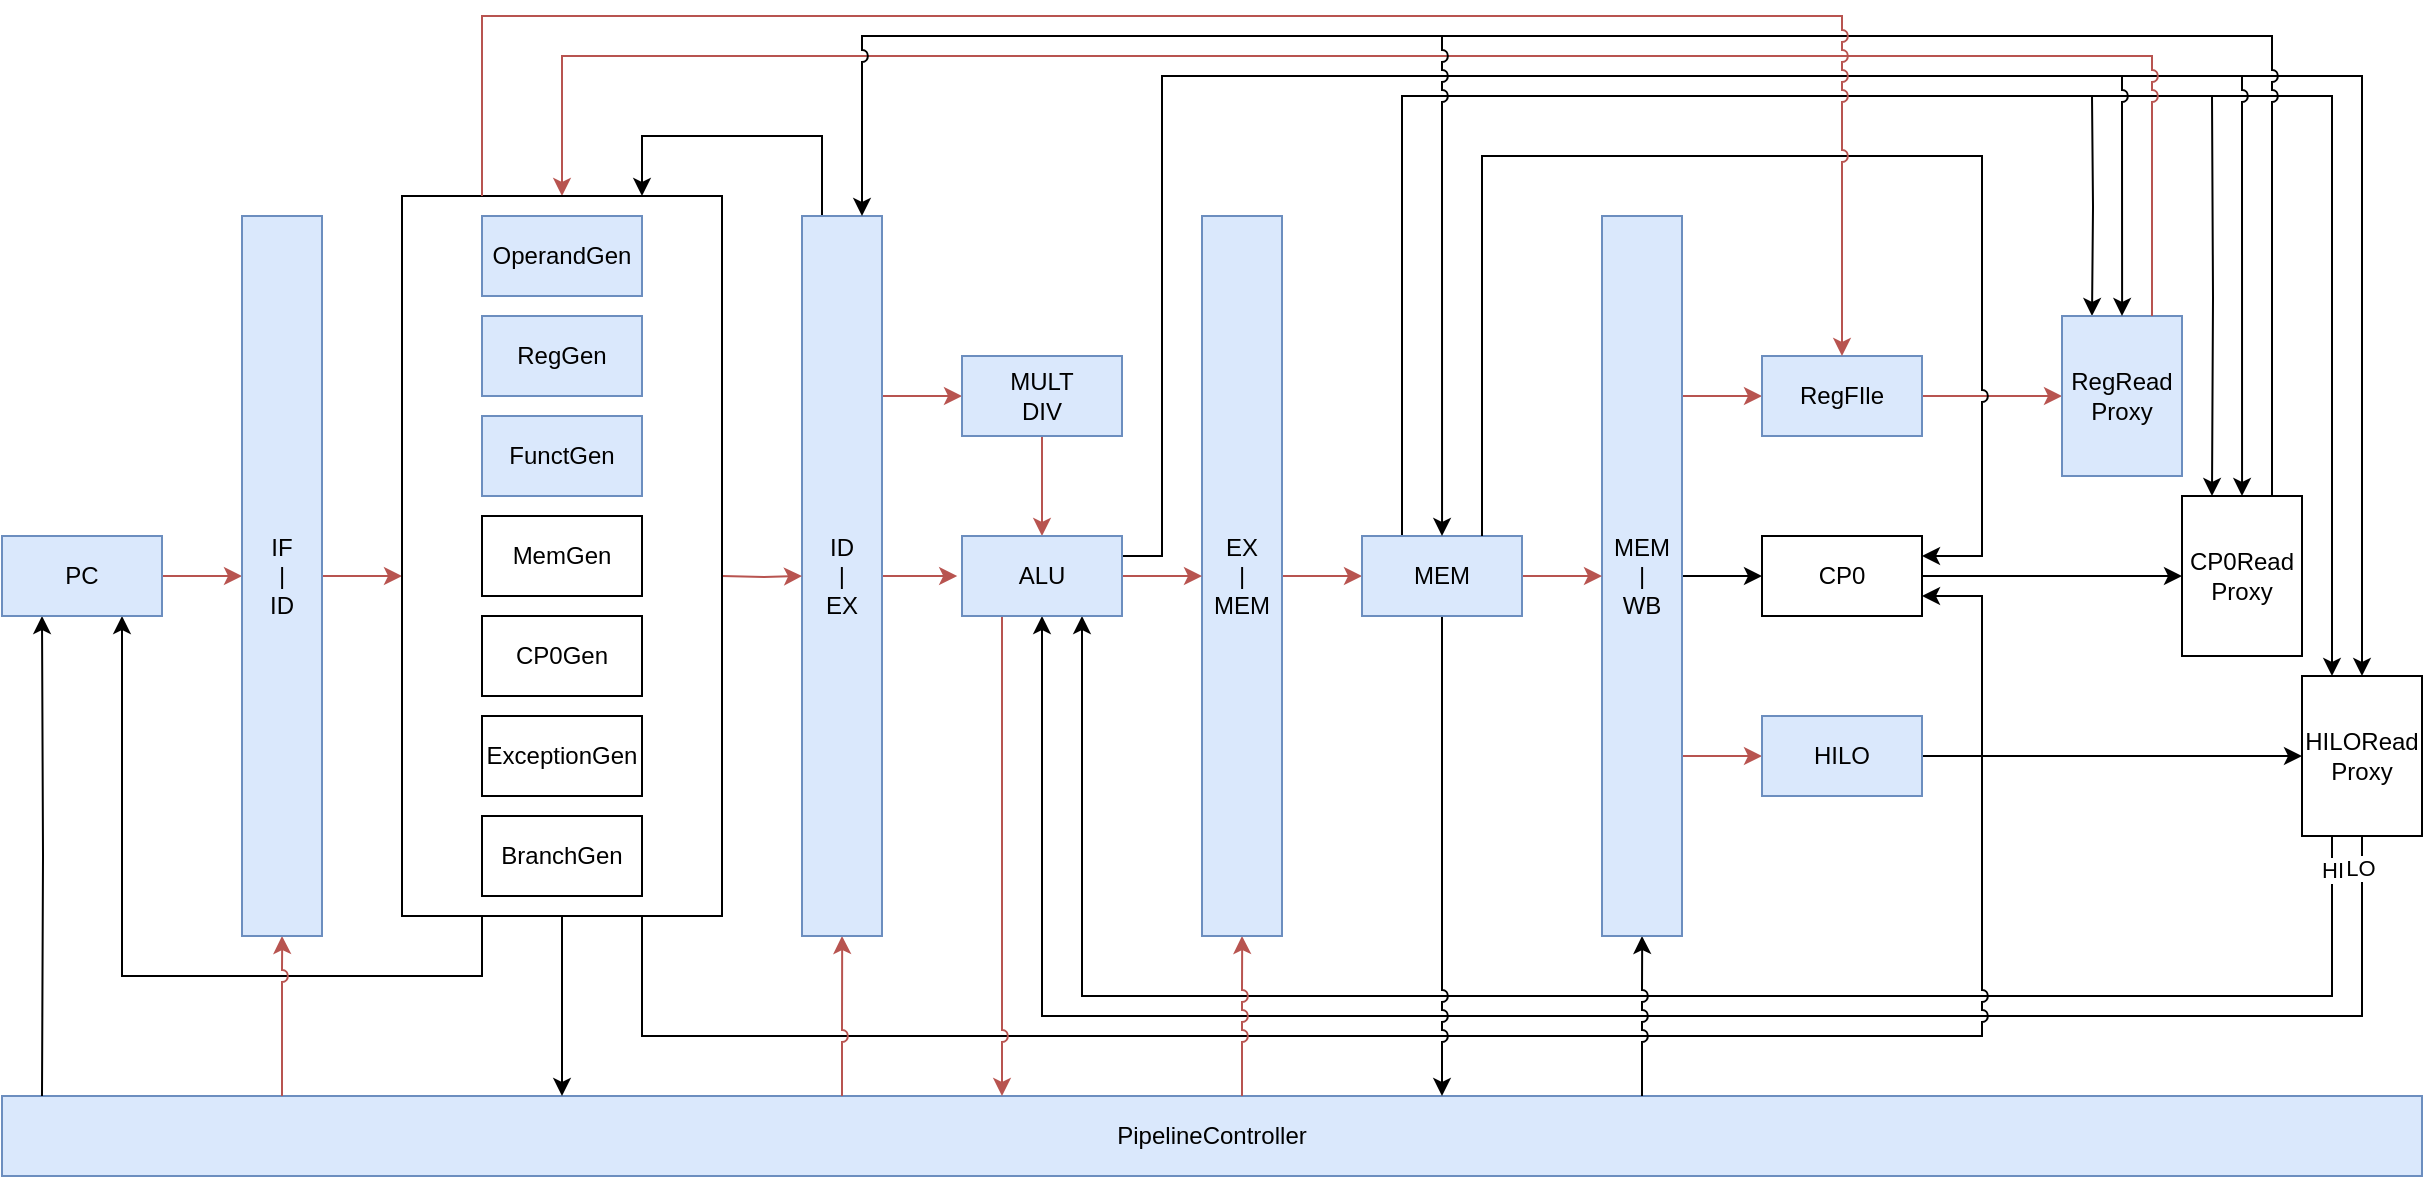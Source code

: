 <mxfile version="14.4.3" type="github">
  <diagram id="Vwi1EXBxK2TPIhp4Lb0i" name="Page-1">
    <mxGraphModel dx="884" dy="734" grid="1" gridSize="10" guides="1" tooltips="1" connect="1" arrows="1" fold="1" page="1" pageScale="1" pageWidth="1654" pageHeight="1169" math="0" shadow="0">
      <root>
        <mxCell id="0" />
        <mxCell id="1" parent="0" />
        <mxCell id="HVTnf8Vjbv1rIwPG2XYA-1" value="" style="endArrow=none;html=1;" parent="1" edge="1">
          <mxGeometry width="50" height="50" relative="1" as="geometry">
            <mxPoint x="1340" y="210" as="sourcePoint" />
            <mxPoint x="1400" y="210" as="targetPoint" />
          </mxGeometry>
        </mxCell>
        <mxCell id="HVTnf8Vjbv1rIwPG2XYA-2" value="" style="endArrow=none;html=1;" parent="1" edge="1">
          <mxGeometry width="50" height="50" relative="1" as="geometry">
            <mxPoint x="1325" y="220" as="sourcePoint" />
            <mxPoint x="1385" y="220" as="targetPoint" />
          </mxGeometry>
        </mxCell>
        <mxCell id="HVTnf8Vjbv1rIwPG2XYA-3" value="" style="endArrow=none;html=1;exitX=1;exitY=0.25;exitDx=0;exitDy=0;jumpStyle=arc;rounded=0;" parent="1" source="HVTnf8Vjbv1rIwPG2XYA-39" edge="1">
          <mxGeometry width="50" height="50" relative="1" as="geometry">
            <mxPoint x="840" y="320" as="sourcePoint" />
            <mxPoint x="1341.333" y="210" as="targetPoint" />
            <Array as="points">
              <mxPoint x="860" y="450" />
              <mxPoint x="860" y="210" />
            </Array>
          </mxGeometry>
        </mxCell>
        <mxCell id="HVTnf8Vjbv1rIwPG2XYA-4" value="" style="endArrow=none;html=1;exitX=0.25;exitY=0;exitDx=0;exitDy=0;rounded=0;" parent="1" source="HVTnf8Vjbv1rIwPG2XYA-42" edge="1">
          <mxGeometry width="50" height="50" relative="1" as="geometry">
            <mxPoint x="975" y="440" as="sourcePoint" />
            <mxPoint x="1325" y="220" as="targetPoint" />
            <Array as="points">
              <mxPoint x="980" y="220" />
            </Array>
          </mxGeometry>
        </mxCell>
        <mxCell id="HVTnf8Vjbv1rIwPG2XYA-5" style="edgeStyle=orthogonalEdgeStyle;rounded=0;orthogonalLoop=1;jettySize=auto;html=1;exitX=0.5;exitY=1;exitDx=0;exitDy=0;entryX=0.5;entryY=1;entryDx=0;entryDy=0;" parent="1" source="HVTnf8Vjbv1rIwPG2XYA-53" target="HVTnf8Vjbv1rIwPG2XYA-39" edge="1">
          <mxGeometry relative="1" as="geometry">
            <Array as="points">
              <mxPoint x="1460" y="680" />
              <mxPoint x="800" y="680" />
            </Array>
          </mxGeometry>
        </mxCell>
        <mxCell id="HVTnf8Vjbv1rIwPG2XYA-6" value="LO" style="edgeLabel;html=1;align=center;verticalAlign=middle;resizable=0;points=[];" parent="HVTnf8Vjbv1rIwPG2XYA-5" vertex="1" connectable="0">
          <mxGeometry x="-0.967" y="-1" relative="1" as="geometry">
            <mxPoint as="offset" />
          </mxGeometry>
        </mxCell>
        <mxCell id="HVTnf8Vjbv1rIwPG2XYA-7" style="edgeStyle=orthogonalEdgeStyle;rounded=0;orthogonalLoop=1;jettySize=auto;html=1;exitX=0.25;exitY=1;exitDx=0;exitDy=0;entryX=0.75;entryY=1;entryDx=0;entryDy=0;" parent="1" source="HVTnf8Vjbv1rIwPG2XYA-53" target="HVTnf8Vjbv1rIwPG2XYA-39" edge="1">
          <mxGeometry relative="1" as="geometry">
            <Array as="points">
              <mxPoint x="1445" y="670" />
              <mxPoint x="820" y="670" />
            </Array>
          </mxGeometry>
        </mxCell>
        <mxCell id="HVTnf8Vjbv1rIwPG2XYA-8" value="HI" style="edgeLabel;html=1;align=center;verticalAlign=middle;resizable=0;points=[];" parent="HVTnf8Vjbv1rIwPG2XYA-7" vertex="1" connectable="0">
          <mxGeometry x="-0.962" relative="1" as="geometry">
            <mxPoint as="offset" />
          </mxGeometry>
        </mxCell>
        <mxCell id="HVTnf8Vjbv1rIwPG2XYA-9" style="edgeStyle=orthogonalEdgeStyle;rounded=0;orthogonalLoop=1;jettySize=auto;html=1;entryX=0.75;entryY=1;entryDx=0;entryDy=0;" parent="1" source="HVTnf8Vjbv1rIwPG2XYA-59" target="HVTnf8Vjbv1rIwPG2XYA-16" edge="1">
          <mxGeometry relative="1" as="geometry">
            <Array as="points">
              <mxPoint x="520" y="660" />
              <mxPoint x="340" y="660" />
            </Array>
            <mxPoint x="500" y="650" as="sourcePoint" />
          </mxGeometry>
        </mxCell>
        <mxCell id="HVTnf8Vjbv1rIwPG2XYA-10" style="edgeStyle=orthogonalEdgeStyle;rounded=0;orthogonalLoop=1;jettySize=auto;html=1;entryX=1;entryY=0.75;entryDx=0;entryDy=0;jumpStyle=arc;" parent="1" source="HVTnf8Vjbv1rIwPG2XYA-59" target="HVTnf8Vjbv1rIwPG2XYA-46" edge="1">
          <mxGeometry relative="1" as="geometry">
            <Array as="points">
              <mxPoint x="600" y="690" />
              <mxPoint x="1270" y="690" />
              <mxPoint x="1270" y="470" />
            </Array>
            <mxPoint x="620" y="670" as="sourcePoint" />
          </mxGeometry>
        </mxCell>
        <mxCell id="HVTnf8Vjbv1rIwPG2XYA-11" style="edgeStyle=orthogonalEdgeStyle;rounded=0;orthogonalLoop=1;jettySize=auto;html=1;jumpStyle=arc;" parent="1" target="HVTnf8Vjbv1rIwPG2XYA-53" edge="1">
          <mxGeometry relative="1" as="geometry">
            <Array as="points">
              <mxPoint x="1460" y="210" />
            </Array>
            <mxPoint x="1400" y="210" as="sourcePoint" />
          </mxGeometry>
        </mxCell>
        <mxCell id="HVTnf8Vjbv1rIwPG2XYA-12" style="edgeStyle=orthogonalEdgeStyle;rounded=0;orthogonalLoop=1;jettySize=auto;html=1;entryX=0.25;entryY=0;entryDx=0;entryDy=0;endFill=1;snapToPoint=0;" parent="1" target="HVTnf8Vjbv1rIwPG2XYA-53" edge="1">
          <mxGeometry relative="1" as="geometry">
            <Array as="points">
              <mxPoint x="1445" y="220" />
            </Array>
            <mxPoint x="1385" y="220" as="sourcePoint" />
          </mxGeometry>
        </mxCell>
        <mxCell id="HVTnf8Vjbv1rIwPG2XYA-13" value="PipelineController" style="rounded=0;whiteSpace=wrap;html=1;direction=south;fillColor=#dae8fc;strokeColor=#6c8ebf;" parent="1" vertex="1">
          <mxGeometry x="280" y="720" width="1210" height="40" as="geometry" />
        </mxCell>
        <mxCell id="HVTnf8Vjbv1rIwPG2XYA-14" style="edgeStyle=orthogonalEdgeStyle;rounded=0;orthogonalLoop=1;jettySize=auto;html=1;exitX=1;exitY=0.5;exitDx=0;exitDy=0;fillColor=#f8cecc;strokeColor=#b85450;" parent="1" source="HVTnf8Vjbv1rIwPG2XYA-16" target="HVTnf8Vjbv1rIwPG2XYA-19" edge="1">
          <mxGeometry relative="1" as="geometry" />
        </mxCell>
        <mxCell id="HVTnf8Vjbv1rIwPG2XYA-15" style="edgeStyle=orthogonalEdgeStyle;rounded=0;orthogonalLoop=1;jettySize=auto;html=1;entryX=0.25;entryY=1;entryDx=0;entryDy=0;" parent="1" target="HVTnf8Vjbv1rIwPG2XYA-16" edge="1">
          <mxGeometry relative="1" as="geometry">
            <mxPoint x="300" y="720.0" as="sourcePoint" />
          </mxGeometry>
        </mxCell>
        <mxCell id="HVTnf8Vjbv1rIwPG2XYA-16" value="PC" style="rounded=0;whiteSpace=wrap;html=1;fillColor=#dae8fc;strokeColor=#6c8ebf;" parent="1" vertex="1">
          <mxGeometry x="280" y="440" width="80" height="40" as="geometry" />
        </mxCell>
        <mxCell id="HVTnf8Vjbv1rIwPG2XYA-17" style="edgeStyle=orthogonalEdgeStyle;rounded=0;orthogonalLoop=1;jettySize=auto;html=1;exitX=1;exitY=0.5;exitDx=0;exitDy=0;entryX=0;entryY=0.5;entryDx=0;entryDy=0;fillColor=#f8cecc;strokeColor=#b85450;" parent="1" source="HVTnf8Vjbv1rIwPG2XYA-19" edge="1">
          <mxGeometry relative="1" as="geometry">
            <mxPoint x="480" y="460.0" as="targetPoint" />
          </mxGeometry>
        </mxCell>
        <mxCell id="HVTnf8Vjbv1rIwPG2XYA-18" style="edgeStyle=orthogonalEdgeStyle;rounded=0;orthogonalLoop=1;jettySize=auto;html=1;entryX=0.5;entryY=1;entryDx=0;entryDy=0;jumpStyle=arc;fillColor=#f8cecc;strokeColor=#b85450;" parent="1" target="HVTnf8Vjbv1rIwPG2XYA-19" edge="1">
          <mxGeometry relative="1" as="geometry">
            <mxPoint x="420" y="720.0" as="sourcePoint" />
          </mxGeometry>
        </mxCell>
        <mxCell id="HVTnf8Vjbv1rIwPG2XYA-19" value="IF&lt;br&gt;|&lt;br&gt;ID" style="rounded=0;whiteSpace=wrap;html=1;fillColor=#dae8fc;strokeColor=#6c8ebf;" parent="1" vertex="1">
          <mxGeometry x="400" y="280" width="40" height="360" as="geometry" />
        </mxCell>
        <mxCell id="HVTnf8Vjbv1rIwPG2XYA-20" style="edgeStyle=orthogonalEdgeStyle;rounded=0;orthogonalLoop=1;jettySize=auto;html=1;exitX=1;exitY=0.25;exitDx=0;exitDy=0;entryX=0;entryY=0.5;entryDx=0;entryDy=0;fillColor=#f8cecc;strokeColor=#b85450;" parent="1" source="HVTnf8Vjbv1rIwPG2XYA-24" target="HVTnf8Vjbv1rIwPG2XYA-36" edge="1">
          <mxGeometry relative="1" as="geometry" />
        </mxCell>
        <mxCell id="HVTnf8Vjbv1rIwPG2XYA-21" style="edgeStyle=orthogonalEdgeStyle;rounded=0;orthogonalLoop=1;jettySize=auto;html=1;exitX=1;exitY=0.5;exitDx=0;exitDy=0;entryX=-0.03;entryY=0.482;entryDx=0;entryDy=0;entryPerimeter=0;fillColor=#f8cecc;strokeColor=#b85450;" parent="1" source="HVTnf8Vjbv1rIwPG2XYA-24" target="HVTnf8Vjbv1rIwPG2XYA-39" edge="1">
          <mxGeometry relative="1" as="geometry" />
        </mxCell>
        <mxCell id="HVTnf8Vjbv1rIwPG2XYA-22" style="edgeStyle=orthogonalEdgeStyle;rounded=0;orthogonalLoop=1;jettySize=auto;html=1;entryX=0.5;entryY=1;entryDx=0;entryDy=0;jumpStyle=arc;fillColor=#f8cecc;strokeColor=#b85450;" parent="1" target="HVTnf8Vjbv1rIwPG2XYA-24" edge="1">
          <mxGeometry relative="1" as="geometry">
            <mxPoint x="700" y="720.0" as="sourcePoint" />
          </mxGeometry>
        </mxCell>
        <mxCell id="HVTnf8Vjbv1rIwPG2XYA-23" style="edgeStyle=orthogonalEdgeStyle;rounded=0;orthogonalLoop=1;jettySize=auto;html=1;exitX=0.25;exitY=0;exitDx=0;exitDy=0;entryX=0.75;entryY=0;entryDx=0;entryDy=0;" parent="1" source="HVTnf8Vjbv1rIwPG2XYA-24" target="HVTnf8Vjbv1rIwPG2XYA-59" edge="1">
          <mxGeometry relative="1" as="geometry">
            <Array as="points">
              <mxPoint x="690" y="240" />
              <mxPoint x="600" y="240" />
            </Array>
            <mxPoint x="620" y="240" as="targetPoint" />
          </mxGeometry>
        </mxCell>
        <mxCell id="HVTnf8Vjbv1rIwPG2XYA-24" value="ID&lt;br&gt;|&lt;br&gt;EX" style="rounded=0;whiteSpace=wrap;html=1;fillColor=#dae8fc;strokeColor=#6c8ebf;" parent="1" vertex="1">
          <mxGeometry x="680" y="280" width="40" height="360" as="geometry" />
        </mxCell>
        <mxCell id="HVTnf8Vjbv1rIwPG2XYA-25" style="edgeStyle=orthogonalEdgeStyle;rounded=0;orthogonalLoop=1;jettySize=auto;html=1;exitX=1;exitY=0.5;exitDx=0;exitDy=0;entryX=0;entryY=0.5;entryDx=0;entryDy=0;fillColor=#f8cecc;strokeColor=#b85450;" parent="1" source="HVTnf8Vjbv1rIwPG2XYA-27" target="HVTnf8Vjbv1rIwPG2XYA-42" edge="1">
          <mxGeometry relative="1" as="geometry" />
        </mxCell>
        <mxCell id="HVTnf8Vjbv1rIwPG2XYA-26" style="edgeStyle=orthogonalEdgeStyle;rounded=0;orthogonalLoop=1;jettySize=auto;html=1;entryX=0.5;entryY=1;entryDx=0;entryDy=0;jumpStyle=arc;fillColor=#f8cecc;strokeColor=#b85450;" parent="1" target="HVTnf8Vjbv1rIwPG2XYA-27" edge="1">
          <mxGeometry relative="1" as="geometry">
            <mxPoint x="900" y="720.0" as="sourcePoint" />
          </mxGeometry>
        </mxCell>
        <mxCell id="HVTnf8Vjbv1rIwPG2XYA-27" value="EX&lt;br&gt;|&lt;br&gt;MEM" style="rounded=0;whiteSpace=wrap;html=1;fillColor=#dae8fc;strokeColor=#6c8ebf;" parent="1" vertex="1">
          <mxGeometry x="880" y="280" width="40" height="360" as="geometry" />
        </mxCell>
        <mxCell id="HVTnf8Vjbv1rIwPG2XYA-28" style="edgeStyle=orthogonalEdgeStyle;rounded=0;orthogonalLoop=1;jettySize=auto;html=1;exitX=1;exitY=0.5;exitDx=0;exitDy=0;entryX=0;entryY=0.5;entryDx=0;entryDy=0;" parent="1" source="HVTnf8Vjbv1rIwPG2XYA-32" target="HVTnf8Vjbv1rIwPG2XYA-46" edge="1">
          <mxGeometry relative="1" as="geometry" />
        </mxCell>
        <mxCell id="HVTnf8Vjbv1rIwPG2XYA-29" style="edgeStyle=orthogonalEdgeStyle;rounded=0;orthogonalLoop=1;jettySize=auto;html=1;exitX=1;exitY=0.25;exitDx=0;exitDy=0;entryX=0;entryY=0.5;entryDx=0;entryDy=0;fillColor=#f8cecc;strokeColor=#b85450;" parent="1" source="HVTnf8Vjbv1rIwPG2XYA-32" target="HVTnf8Vjbv1rIwPG2XYA-44" edge="1">
          <mxGeometry relative="1" as="geometry" />
        </mxCell>
        <mxCell id="HVTnf8Vjbv1rIwPG2XYA-30" style="edgeStyle=orthogonalEdgeStyle;rounded=0;orthogonalLoop=1;jettySize=auto;html=1;exitX=1;exitY=0.75;exitDx=0;exitDy=0;entryX=0;entryY=0.5;entryDx=0;entryDy=0;fillColor=#f8cecc;strokeColor=#b85450;" parent="1" source="HVTnf8Vjbv1rIwPG2XYA-32" target="HVTnf8Vjbv1rIwPG2XYA-48" edge="1">
          <mxGeometry relative="1" as="geometry" />
        </mxCell>
        <mxCell id="HVTnf8Vjbv1rIwPG2XYA-31" style="edgeStyle=orthogonalEdgeStyle;rounded=0;orthogonalLoop=1;jettySize=auto;html=1;entryX=0.5;entryY=1;entryDx=0;entryDy=0;jumpStyle=arc;" parent="1" target="HVTnf8Vjbv1rIwPG2XYA-32" edge="1">
          <mxGeometry relative="1" as="geometry">
            <mxPoint x="1100" y="720.0" as="sourcePoint" />
          </mxGeometry>
        </mxCell>
        <mxCell id="HVTnf8Vjbv1rIwPG2XYA-32" value="MEM&lt;br&gt;|&lt;br&gt;WB" style="rounded=0;whiteSpace=wrap;html=1;fillColor=#dae8fc;strokeColor=#6c8ebf;" parent="1" vertex="1">
          <mxGeometry x="1080" y="280" width="40" height="360" as="geometry" />
        </mxCell>
        <mxCell id="HVTnf8Vjbv1rIwPG2XYA-33" style="edgeStyle=orthogonalEdgeStyle;rounded=0;orthogonalLoop=1;jettySize=auto;html=1;exitX=1;exitY=0.5;exitDx=0;exitDy=0;entryX=0;entryY=0.5;entryDx=0;entryDy=0;fillColor=#f8cecc;strokeColor=#b85450;" parent="1" target="HVTnf8Vjbv1rIwPG2XYA-24" edge="1">
          <mxGeometry relative="1" as="geometry">
            <mxPoint x="640" y="460.0" as="sourcePoint" />
          </mxGeometry>
        </mxCell>
        <mxCell id="HVTnf8Vjbv1rIwPG2XYA-34" style="edgeStyle=orthogonalEdgeStyle;rounded=0;orthogonalLoop=1;jettySize=auto;html=1;exitX=0.5;exitY=1;exitDx=0;exitDy=0;" parent="1" source="HVTnf8Vjbv1rIwPG2XYA-59" edge="1">
          <mxGeometry relative="1" as="geometry">
            <mxPoint x="600" y="660" as="sourcePoint" />
            <mxPoint x="560" y="720.0" as="targetPoint" />
            <Array as="points">
              <mxPoint x="560" y="720" />
            </Array>
          </mxGeometry>
        </mxCell>
        <mxCell id="HVTnf8Vjbv1rIwPG2XYA-35" style="edgeStyle=orthogonalEdgeStyle;rounded=0;orthogonalLoop=1;jettySize=auto;html=1;exitX=0.5;exitY=1;exitDx=0;exitDy=0;entryX=0.5;entryY=0;entryDx=0;entryDy=0;fillColor=#f8cecc;strokeColor=#b85450;" parent="1" source="HVTnf8Vjbv1rIwPG2XYA-36" target="HVTnf8Vjbv1rIwPG2XYA-39" edge="1">
          <mxGeometry relative="1" as="geometry" />
        </mxCell>
        <mxCell id="HVTnf8Vjbv1rIwPG2XYA-36" value="MULT&lt;br&gt;DIV" style="rounded=0;whiteSpace=wrap;html=1;fillColor=#dae8fc;strokeColor=#6c8ebf;" parent="1" vertex="1">
          <mxGeometry x="760" y="350" width="80" height="40" as="geometry" />
        </mxCell>
        <mxCell id="HVTnf8Vjbv1rIwPG2XYA-37" style="edgeStyle=orthogonalEdgeStyle;rounded=0;orthogonalLoop=1;jettySize=auto;html=1;exitX=1;exitY=0.5;exitDx=0;exitDy=0;entryX=0;entryY=0.5;entryDx=0;entryDy=0;fillColor=#f8cecc;strokeColor=#b85450;" parent="1" source="HVTnf8Vjbv1rIwPG2XYA-39" target="HVTnf8Vjbv1rIwPG2XYA-27" edge="1">
          <mxGeometry relative="1" as="geometry" />
        </mxCell>
        <mxCell id="HVTnf8Vjbv1rIwPG2XYA-38" style="edgeStyle=orthogonalEdgeStyle;rounded=0;orthogonalLoop=1;jettySize=auto;html=1;exitX=0.25;exitY=1;exitDx=0;exitDy=0;jumpStyle=arc;fillColor=#f8cecc;strokeColor=#b85450;" parent="1" source="HVTnf8Vjbv1rIwPG2XYA-39" edge="1">
          <mxGeometry relative="1" as="geometry">
            <mxPoint x="780" y="720.0" as="targetPoint" />
          </mxGeometry>
        </mxCell>
        <mxCell id="HVTnf8Vjbv1rIwPG2XYA-39" value="ALU" style="rounded=0;whiteSpace=wrap;html=1;fillColor=#dae8fc;strokeColor=#6c8ebf;" parent="1" vertex="1">
          <mxGeometry x="760" y="440" width="80" height="40" as="geometry" />
        </mxCell>
        <mxCell id="HVTnf8Vjbv1rIwPG2XYA-40" style="edgeStyle=orthogonalEdgeStyle;rounded=0;orthogonalLoop=1;jettySize=auto;html=1;exitX=1;exitY=0.5;exitDx=0;exitDy=0;entryX=0;entryY=0.5;entryDx=0;entryDy=0;fillColor=#f8cecc;strokeColor=#b85450;" parent="1" source="HVTnf8Vjbv1rIwPG2XYA-42" target="HVTnf8Vjbv1rIwPG2XYA-32" edge="1">
          <mxGeometry relative="1" as="geometry" />
        </mxCell>
        <mxCell id="HVTnf8Vjbv1rIwPG2XYA-41" style="edgeStyle=orthogonalEdgeStyle;rounded=0;orthogonalLoop=1;jettySize=auto;html=1;exitX=0.5;exitY=1;exitDx=0;exitDy=0;jumpStyle=arc;" parent="1" source="HVTnf8Vjbv1rIwPG2XYA-42" edge="1">
          <mxGeometry relative="1" as="geometry">
            <mxPoint x="1000" y="720.0" as="targetPoint" />
          </mxGeometry>
        </mxCell>
        <mxCell id="HVTnf8Vjbv1rIwPG2XYA-42" value="MEM" style="rounded=0;whiteSpace=wrap;html=1;fillColor=#dae8fc;strokeColor=#6c8ebf;" parent="1" vertex="1">
          <mxGeometry x="960" y="440" width="80" height="40" as="geometry" />
        </mxCell>
        <mxCell id="HVTnf8Vjbv1rIwPG2XYA-43" style="edgeStyle=orthogonalEdgeStyle;rounded=0;orthogonalLoop=1;jettySize=auto;html=1;exitX=1;exitY=0.5;exitDx=0;exitDy=0;entryX=0;entryY=0.5;entryDx=0;entryDy=0;fillColor=#f8cecc;strokeColor=#b85450;" parent="1" source="HVTnf8Vjbv1rIwPG2XYA-44" target="HVTnf8Vjbv1rIwPG2XYA-50" edge="1">
          <mxGeometry relative="1" as="geometry" />
        </mxCell>
        <mxCell id="HVTnf8Vjbv1rIwPG2XYA-44" value="RegFIle" style="rounded=0;whiteSpace=wrap;html=1;fillColor=#dae8fc;strokeColor=#6c8ebf;" parent="1" vertex="1">
          <mxGeometry x="1160" y="350" width="80" height="40" as="geometry" />
        </mxCell>
        <mxCell id="HVTnf8Vjbv1rIwPG2XYA-45" style="edgeStyle=orthogonalEdgeStyle;rounded=0;orthogonalLoop=1;jettySize=auto;html=1;exitX=1;exitY=0.5;exitDx=0;exitDy=0;entryX=0;entryY=0.5;entryDx=0;entryDy=0;" parent="1" source="HVTnf8Vjbv1rIwPG2XYA-46" target="HVTnf8Vjbv1rIwPG2XYA-52" edge="1">
          <mxGeometry relative="1" as="geometry" />
        </mxCell>
        <mxCell id="HVTnf8Vjbv1rIwPG2XYA-46" value="CP0" style="rounded=0;whiteSpace=wrap;html=1;" parent="1" vertex="1">
          <mxGeometry x="1160" y="440" width="80" height="40" as="geometry" />
        </mxCell>
        <mxCell id="HVTnf8Vjbv1rIwPG2XYA-47" style="edgeStyle=orthogonalEdgeStyle;rounded=0;orthogonalLoop=1;jettySize=auto;html=1;exitX=1;exitY=0.5;exitDx=0;exitDy=0;entryX=0;entryY=0.5;entryDx=0;entryDy=0;" parent="1" source="HVTnf8Vjbv1rIwPG2XYA-48" target="HVTnf8Vjbv1rIwPG2XYA-53" edge="1">
          <mxGeometry relative="1" as="geometry" />
        </mxCell>
        <mxCell id="HVTnf8Vjbv1rIwPG2XYA-48" value="HILO" style="rounded=0;whiteSpace=wrap;html=1;fillColor=#dae8fc;strokeColor=#6c8ebf;" parent="1" vertex="1">
          <mxGeometry x="1160" y="530" width="80" height="40" as="geometry" />
        </mxCell>
        <mxCell id="HVTnf8Vjbv1rIwPG2XYA-49" style="edgeStyle=orthogonalEdgeStyle;rounded=0;orthogonalLoop=1;jettySize=auto;html=1;exitX=0.25;exitY=0;exitDx=0;exitDy=0;entryX=0.25;entryY=0;entryDx=0;entryDy=0;" parent="1" target="HVTnf8Vjbv1rIwPG2XYA-50" edge="1">
          <mxGeometry relative="1" as="geometry">
            <mxPoint x="1325" y="220" as="sourcePoint" />
          </mxGeometry>
        </mxCell>
        <mxCell id="HVTnf8Vjbv1rIwPG2XYA-50" value="RegRead&lt;br&gt;Proxy" style="rounded=0;whiteSpace=wrap;html=1;fillColor=#dae8fc;strokeColor=#6c8ebf;" parent="1" vertex="1">
          <mxGeometry x="1310" y="330" width="60" height="80" as="geometry" />
        </mxCell>
        <mxCell id="HVTnf8Vjbv1rIwPG2XYA-51" style="edgeStyle=orthogonalEdgeStyle;rounded=0;orthogonalLoop=1;jettySize=auto;html=1;exitX=0.25;exitY=0;exitDx=0;exitDy=0;entryX=0.25;entryY=0;entryDx=0;entryDy=0;" parent="1" target="HVTnf8Vjbv1rIwPG2XYA-52" edge="1">
          <mxGeometry relative="1" as="geometry">
            <mxPoint x="1385" y="220" as="sourcePoint" />
          </mxGeometry>
        </mxCell>
        <mxCell id="HVTnf8Vjbv1rIwPG2XYA-52" value="CP0Read&lt;br&gt;Proxy" style="rounded=0;whiteSpace=wrap;html=1;" parent="1" vertex="1">
          <mxGeometry x="1370" y="420" width="60" height="80" as="geometry" />
        </mxCell>
        <mxCell id="HVTnf8Vjbv1rIwPG2XYA-53" value="HILORead&lt;br&gt;Proxy" style="rounded=0;whiteSpace=wrap;html=1;" parent="1" vertex="1">
          <mxGeometry x="1430" y="510" width="60" height="80" as="geometry" />
        </mxCell>
        <mxCell id="HVTnf8Vjbv1rIwPG2XYA-54" style="edgeStyle=orthogonalEdgeStyle;rounded=0;orthogonalLoop=1;jettySize=auto;html=1;exitX=0.5;exitY=0;exitDx=0;exitDy=0;entryX=0.5;entryY=0;entryDx=0;entryDy=0;jumpStyle=arc;" parent="1" target="HVTnf8Vjbv1rIwPG2XYA-50" edge="1">
          <mxGeometry relative="1" as="geometry">
            <mxPoint x="1340" y="210" as="sourcePoint" />
          </mxGeometry>
        </mxCell>
        <mxCell id="HVTnf8Vjbv1rIwPG2XYA-55" style="edgeStyle=orthogonalEdgeStyle;rounded=0;orthogonalLoop=1;jettySize=auto;html=1;exitX=0.5;exitY=0;exitDx=0;exitDy=0;entryX=0.5;entryY=0;entryDx=0;entryDy=0;jumpStyle=arc;" parent="1" target="HVTnf8Vjbv1rIwPG2XYA-52" edge="1">
          <mxGeometry relative="1" as="geometry">
            <mxPoint x="1400" y="210" as="sourcePoint" />
          </mxGeometry>
        </mxCell>
        <mxCell id="HVTnf8Vjbv1rIwPG2XYA-56" style="edgeStyle=orthogonalEdgeStyle;rounded=0;orthogonalLoop=1;jettySize=auto;html=1;exitX=0.75;exitY=0;exitDx=0;exitDy=0;jumpStyle=arc;entryX=0.5;entryY=0;entryDx=0;entryDy=0;fillColor=#f8cecc;strokeColor=#b85450;" parent="1" source="HVTnf8Vjbv1rIwPG2XYA-50" target="HVTnf8Vjbv1rIwPG2XYA-59" edge="1">
          <mxGeometry relative="1" as="geometry">
            <Array as="points">
              <mxPoint x="1355" y="200" />
              <mxPoint x="560" y="200" />
            </Array>
            <mxPoint x="600" y="200" as="targetPoint" />
          </mxGeometry>
        </mxCell>
        <mxCell id="HVTnf8Vjbv1rIwPG2XYA-57" style="edgeStyle=orthogonalEdgeStyle;rounded=0;orthogonalLoop=1;jettySize=auto;html=1;entryX=0.75;entryY=0;entryDx=0;entryDy=0;jumpStyle=arc;" parent="1" target="HVTnf8Vjbv1rIwPG2XYA-24" edge="1">
          <mxGeometry relative="1" as="geometry">
            <Array as="points">
              <mxPoint x="710" y="190" />
            </Array>
            <mxPoint x="1000" y="190" as="sourcePoint" />
          </mxGeometry>
        </mxCell>
        <mxCell id="HVTnf8Vjbv1rIwPG2XYA-58" style="edgeStyle=orthogonalEdgeStyle;rounded=0;orthogonalLoop=1;jettySize=auto;html=1;entryX=0.5;entryY=0;entryDx=0;entryDy=0;jumpStyle=arc;" parent="1" target="HVTnf8Vjbv1rIwPG2XYA-42" edge="1">
          <mxGeometry relative="1" as="geometry">
            <mxPoint x="1000" y="190" as="sourcePoint" />
          </mxGeometry>
        </mxCell>
        <mxCell id="HVTnf8Vjbv1rIwPG2XYA-59" value="&lt;blockquote style=&quot;margin: 0 0 0 40px ; border: none ; padding: 0px&quot;&gt;&lt;/blockquote&gt;" style="rounded=0;whiteSpace=wrap;html=1;align=left;" parent="1" vertex="1">
          <mxGeometry x="480" y="270" width="160" height="360" as="geometry" />
        </mxCell>
        <mxCell id="HVTnf8Vjbv1rIwPG2XYA-60" value="OperandGen" style="rounded=0;whiteSpace=wrap;html=1;fillColor=#dae8fc;strokeColor=#6c8ebf;" parent="1" vertex="1">
          <mxGeometry x="520" y="280" width="80" height="40" as="geometry" />
        </mxCell>
        <mxCell id="HVTnf8Vjbv1rIwPG2XYA-61" value="CP0Gen" style="rounded=0;whiteSpace=wrap;html=1;" parent="1" vertex="1">
          <mxGeometry x="520" y="480" width="80" height="40" as="geometry" />
        </mxCell>
        <mxCell id="HVTnf8Vjbv1rIwPG2XYA-62" value="ExceptionGen" style="rounded=0;whiteSpace=wrap;html=1;" parent="1" vertex="1">
          <mxGeometry x="520" y="530" width="80" height="40" as="geometry" />
        </mxCell>
        <mxCell id="HVTnf8Vjbv1rIwPG2XYA-63" value="FunctGen" style="rounded=0;whiteSpace=wrap;html=1;fillColor=#dae8fc;strokeColor=#6c8ebf;" parent="1" vertex="1">
          <mxGeometry x="520" y="380" width="80" height="40" as="geometry" />
        </mxCell>
        <mxCell id="HVTnf8Vjbv1rIwPG2XYA-64" value="MemGen" style="rounded=0;whiteSpace=wrap;html=1;" parent="1" vertex="1">
          <mxGeometry x="520" y="430" width="80" height="40" as="geometry" />
        </mxCell>
        <mxCell id="HVTnf8Vjbv1rIwPG2XYA-65" value="BranchGen" style="rounded=0;whiteSpace=wrap;html=1;" parent="1" vertex="1">
          <mxGeometry x="520" y="580" width="80" height="40" as="geometry" />
        </mxCell>
        <mxCell id="HVTnf8Vjbv1rIwPG2XYA-66" value="RegGen" style="rounded=0;whiteSpace=wrap;html=1;fillColor=#dae8fc;strokeColor=#6c8ebf;" parent="1" vertex="1">
          <mxGeometry x="520" y="330" width="80" height="40" as="geometry" />
        </mxCell>
        <mxCell id="HVTnf8Vjbv1rIwPG2XYA-67" style="edgeStyle=orthogonalEdgeStyle;rounded=0;orthogonalLoop=1;jettySize=auto;html=1;exitX=0.5;exitY=1;exitDx=0;exitDy=0;" parent="1" source="HVTnf8Vjbv1rIwPG2XYA-59" target="HVTnf8Vjbv1rIwPG2XYA-59" edge="1">
          <mxGeometry x="480" y="270" as="geometry" />
        </mxCell>
        <mxCell id="HVTnf8Vjbv1rIwPG2XYA-68" value="" style="endArrow=none;html=1;entryX=0.75;entryY=0;entryDx=0;entryDy=0;rounded=0;jumpStyle=arc;" parent="1" target="HVTnf8Vjbv1rIwPG2XYA-52" edge="1">
          <mxGeometry width="50" height="50" relative="1" as="geometry">
            <mxPoint x="1000" y="190" as="sourcePoint" />
            <mxPoint x="1220" y="410" as="targetPoint" />
            <Array as="points">
              <mxPoint x="1415" y="190" />
            </Array>
          </mxGeometry>
        </mxCell>
        <mxCell id="HVTnf8Vjbv1rIwPG2XYA-70" style="edgeStyle=orthogonalEdgeStyle;rounded=0;orthogonalLoop=1;jettySize=auto;html=1;exitX=0.75;exitY=0;exitDx=0;exitDy=0;entryX=1;entryY=0.25;entryDx=0;entryDy=0;jumpStyle=arc;" parent="1" source="HVTnf8Vjbv1rIwPG2XYA-42" target="HVTnf8Vjbv1rIwPG2XYA-46" edge="1">
          <mxGeometry relative="1" as="geometry">
            <Array as="points">
              <mxPoint x="1020" y="250" />
              <mxPoint x="1270" y="250" />
              <mxPoint x="1270" y="450" />
            </Array>
          </mxGeometry>
        </mxCell>
        <mxCell id="HVTnf8Vjbv1rIwPG2XYA-71" style="edgeStyle=orthogonalEdgeStyle;rounded=0;jumpStyle=arc;orthogonalLoop=1;jettySize=auto;html=1;entryX=0.5;entryY=0;entryDx=0;entryDy=0;endFill=1;fillColor=#f8cecc;strokeColor=#b85450;exitX=0.25;exitY=0;exitDx=0;exitDy=0;" parent="1" target="HVTnf8Vjbv1rIwPG2XYA-44" edge="1" source="HVTnf8Vjbv1rIwPG2XYA-59">
          <mxGeometry relative="1" as="geometry">
            <mxPoint x="530" y="270" as="sourcePoint" />
            <Array as="points">
              <mxPoint x="520" y="180" />
              <mxPoint x="1200" y="180" />
            </Array>
          </mxGeometry>
        </mxCell>
      </root>
    </mxGraphModel>
  </diagram>
</mxfile>
